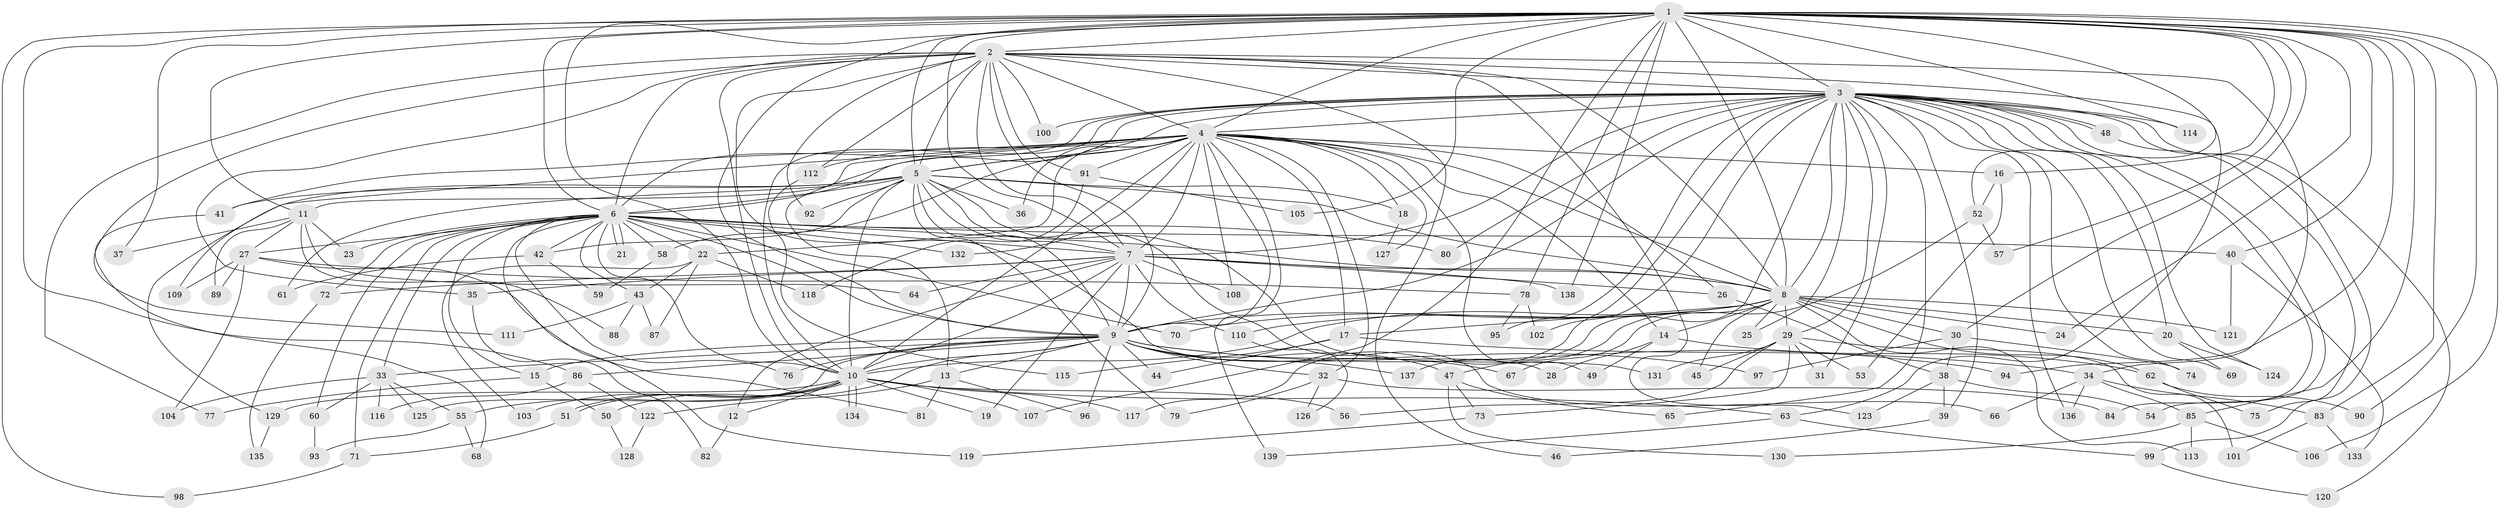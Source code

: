 // coarse degree distribution, {30: 0.010309278350515464, 34: 0.010309278350515464, 35: 0.010309278350515464, 2: 0.5876288659793815, 1: 0.08247422680412371, 3: 0.1134020618556701, 4: 0.10309278350515463, 6: 0.020618556701030927, 5: 0.041237113402061855, 19: 0.010309278350515464, 9: 0.010309278350515464}
// Generated by graph-tools (version 1.1) at 2025/47/03/04/25 21:47:56]
// undirected, 139 vertices, 303 edges
graph export_dot {
graph [start="1"]
  node [color=gray90,style=filled];
  1;
  2;
  3;
  4;
  5;
  6;
  7;
  8;
  9;
  10;
  11;
  12;
  13;
  14;
  15;
  16;
  17;
  18;
  19;
  20;
  21;
  22;
  23;
  24;
  25;
  26;
  27;
  28;
  29;
  30;
  31;
  32;
  33;
  34;
  35;
  36;
  37;
  38;
  39;
  40;
  41;
  42;
  43;
  44;
  45;
  46;
  47;
  48;
  49;
  50;
  51;
  52;
  53;
  54;
  55;
  56;
  57;
  58;
  59;
  60;
  61;
  62;
  63;
  64;
  65;
  66;
  67;
  68;
  69;
  70;
  71;
  72;
  73;
  74;
  75;
  76;
  77;
  78;
  79;
  80;
  81;
  82;
  83;
  84;
  85;
  86;
  87;
  88;
  89;
  90;
  91;
  92;
  93;
  94;
  95;
  96;
  97;
  98;
  99;
  100;
  101;
  102;
  103;
  104;
  105;
  106;
  107;
  108;
  109;
  110;
  111;
  112;
  113;
  114;
  115;
  116;
  117;
  118;
  119;
  120;
  121;
  122;
  123;
  124;
  125;
  126;
  127;
  128;
  129;
  130;
  131;
  132;
  133;
  134;
  135;
  136;
  137;
  138;
  139;
  1 -- 2;
  1 -- 3;
  1 -- 4;
  1 -- 5;
  1 -- 6;
  1 -- 7;
  1 -- 8;
  1 -- 9;
  1 -- 10;
  1 -- 11;
  1 -- 16;
  1 -- 24;
  1 -- 30;
  1 -- 37;
  1 -- 40;
  1 -- 52;
  1 -- 57;
  1 -- 78;
  1 -- 83;
  1 -- 85;
  1 -- 86;
  1 -- 90;
  1 -- 94;
  1 -- 98;
  1 -- 105;
  1 -- 106;
  1 -- 107;
  1 -- 114;
  1 -- 138;
  2 -- 3;
  2 -- 4;
  2 -- 5;
  2 -- 6;
  2 -- 7;
  2 -- 8;
  2 -- 9;
  2 -- 10;
  2 -- 28;
  2 -- 34;
  2 -- 35;
  2 -- 46;
  2 -- 63;
  2 -- 77;
  2 -- 91;
  2 -- 92;
  2 -- 100;
  2 -- 111;
  2 -- 112;
  2 -- 123;
  3 -- 4;
  3 -- 5;
  3 -- 6;
  3 -- 7;
  3 -- 8;
  3 -- 9;
  3 -- 10;
  3 -- 13;
  3 -- 20;
  3 -- 25;
  3 -- 29;
  3 -- 31;
  3 -- 39;
  3 -- 48;
  3 -- 48;
  3 -- 54;
  3 -- 65;
  3 -- 69;
  3 -- 74;
  3 -- 80;
  3 -- 84;
  3 -- 95;
  3 -- 99;
  3 -- 100;
  3 -- 102;
  3 -- 114;
  3 -- 117;
  3 -- 120;
  3 -- 124;
  3 -- 136;
  3 -- 137;
  4 -- 5;
  4 -- 6;
  4 -- 7;
  4 -- 8;
  4 -- 9;
  4 -- 10;
  4 -- 11;
  4 -- 14;
  4 -- 16;
  4 -- 17;
  4 -- 18;
  4 -- 22;
  4 -- 26;
  4 -- 32;
  4 -- 36;
  4 -- 41;
  4 -- 49;
  4 -- 58;
  4 -- 91;
  4 -- 108;
  4 -- 109;
  4 -- 112;
  4 -- 127;
  4 -- 132;
  4 -- 139;
  5 -- 6;
  5 -- 7;
  5 -- 8;
  5 -- 9;
  5 -- 10;
  5 -- 18;
  5 -- 36;
  5 -- 41;
  5 -- 42;
  5 -- 61;
  5 -- 66;
  5 -- 79;
  5 -- 92;
  5 -- 129;
  5 -- 131;
  6 -- 7;
  6 -- 8;
  6 -- 9;
  6 -- 10;
  6 -- 15;
  6 -- 21;
  6 -- 21;
  6 -- 22;
  6 -- 23;
  6 -- 27;
  6 -- 33;
  6 -- 40;
  6 -- 42;
  6 -- 43;
  6 -- 58;
  6 -- 60;
  6 -- 70;
  6 -- 71;
  6 -- 72;
  6 -- 76;
  6 -- 80;
  6 -- 119;
  6 -- 132;
  7 -- 8;
  7 -- 9;
  7 -- 10;
  7 -- 12;
  7 -- 19;
  7 -- 26;
  7 -- 35;
  7 -- 64;
  7 -- 72;
  7 -- 108;
  7 -- 110;
  7 -- 138;
  8 -- 9;
  8 -- 10;
  8 -- 14;
  8 -- 17;
  8 -- 20;
  8 -- 24;
  8 -- 25;
  8 -- 29;
  8 -- 30;
  8 -- 45;
  8 -- 47;
  8 -- 62;
  8 -- 70;
  8 -- 110;
  8 -- 113;
  8 -- 121;
  9 -- 10;
  9 -- 13;
  9 -- 15;
  9 -- 32;
  9 -- 33;
  9 -- 44;
  9 -- 47;
  9 -- 50;
  9 -- 67;
  9 -- 76;
  9 -- 86;
  9 -- 94;
  9 -- 96;
  9 -- 97;
  9 -- 125;
  9 -- 137;
  10 -- 12;
  10 -- 19;
  10 -- 51;
  10 -- 51;
  10 -- 55;
  10 -- 56;
  10 -- 63;
  10 -- 103;
  10 -- 107;
  10 -- 117;
  10 -- 129;
  10 -- 134;
  10 -- 134;
  11 -- 23;
  11 -- 27;
  11 -- 37;
  11 -- 64;
  11 -- 88;
  11 -- 89;
  12 -- 82;
  13 -- 81;
  13 -- 96;
  13 -- 122;
  14 -- 28;
  14 -- 49;
  14 -- 62;
  15 -- 50;
  15 -- 77;
  16 -- 52;
  16 -- 53;
  17 -- 34;
  17 -- 44;
  17 -- 115;
  18 -- 127;
  20 -- 69;
  20 -- 124;
  22 -- 43;
  22 -- 87;
  22 -- 103;
  22 -- 118;
  26 -- 38;
  27 -- 78;
  27 -- 81;
  27 -- 89;
  27 -- 104;
  27 -- 109;
  29 -- 31;
  29 -- 45;
  29 -- 53;
  29 -- 56;
  29 -- 73;
  29 -- 101;
  29 -- 131;
  30 -- 38;
  30 -- 74;
  30 -- 97;
  32 -- 79;
  32 -- 84;
  32 -- 126;
  33 -- 55;
  33 -- 60;
  33 -- 104;
  33 -- 116;
  33 -- 125;
  34 -- 66;
  34 -- 83;
  34 -- 85;
  34 -- 136;
  35 -- 82;
  38 -- 39;
  38 -- 54;
  38 -- 123;
  39 -- 46;
  40 -- 121;
  40 -- 133;
  41 -- 68;
  42 -- 59;
  42 -- 61;
  43 -- 87;
  43 -- 88;
  43 -- 111;
  47 -- 65;
  47 -- 73;
  47 -- 130;
  48 -- 75;
  50 -- 128;
  51 -- 71;
  52 -- 57;
  52 -- 67;
  55 -- 68;
  55 -- 93;
  58 -- 59;
  60 -- 93;
  62 -- 75;
  62 -- 90;
  63 -- 99;
  63 -- 139;
  71 -- 98;
  72 -- 135;
  73 -- 119;
  78 -- 95;
  78 -- 102;
  83 -- 101;
  83 -- 133;
  85 -- 106;
  85 -- 113;
  85 -- 130;
  86 -- 116;
  86 -- 122;
  91 -- 105;
  91 -- 118;
  99 -- 120;
  110 -- 126;
  112 -- 115;
  122 -- 128;
  129 -- 135;
}
